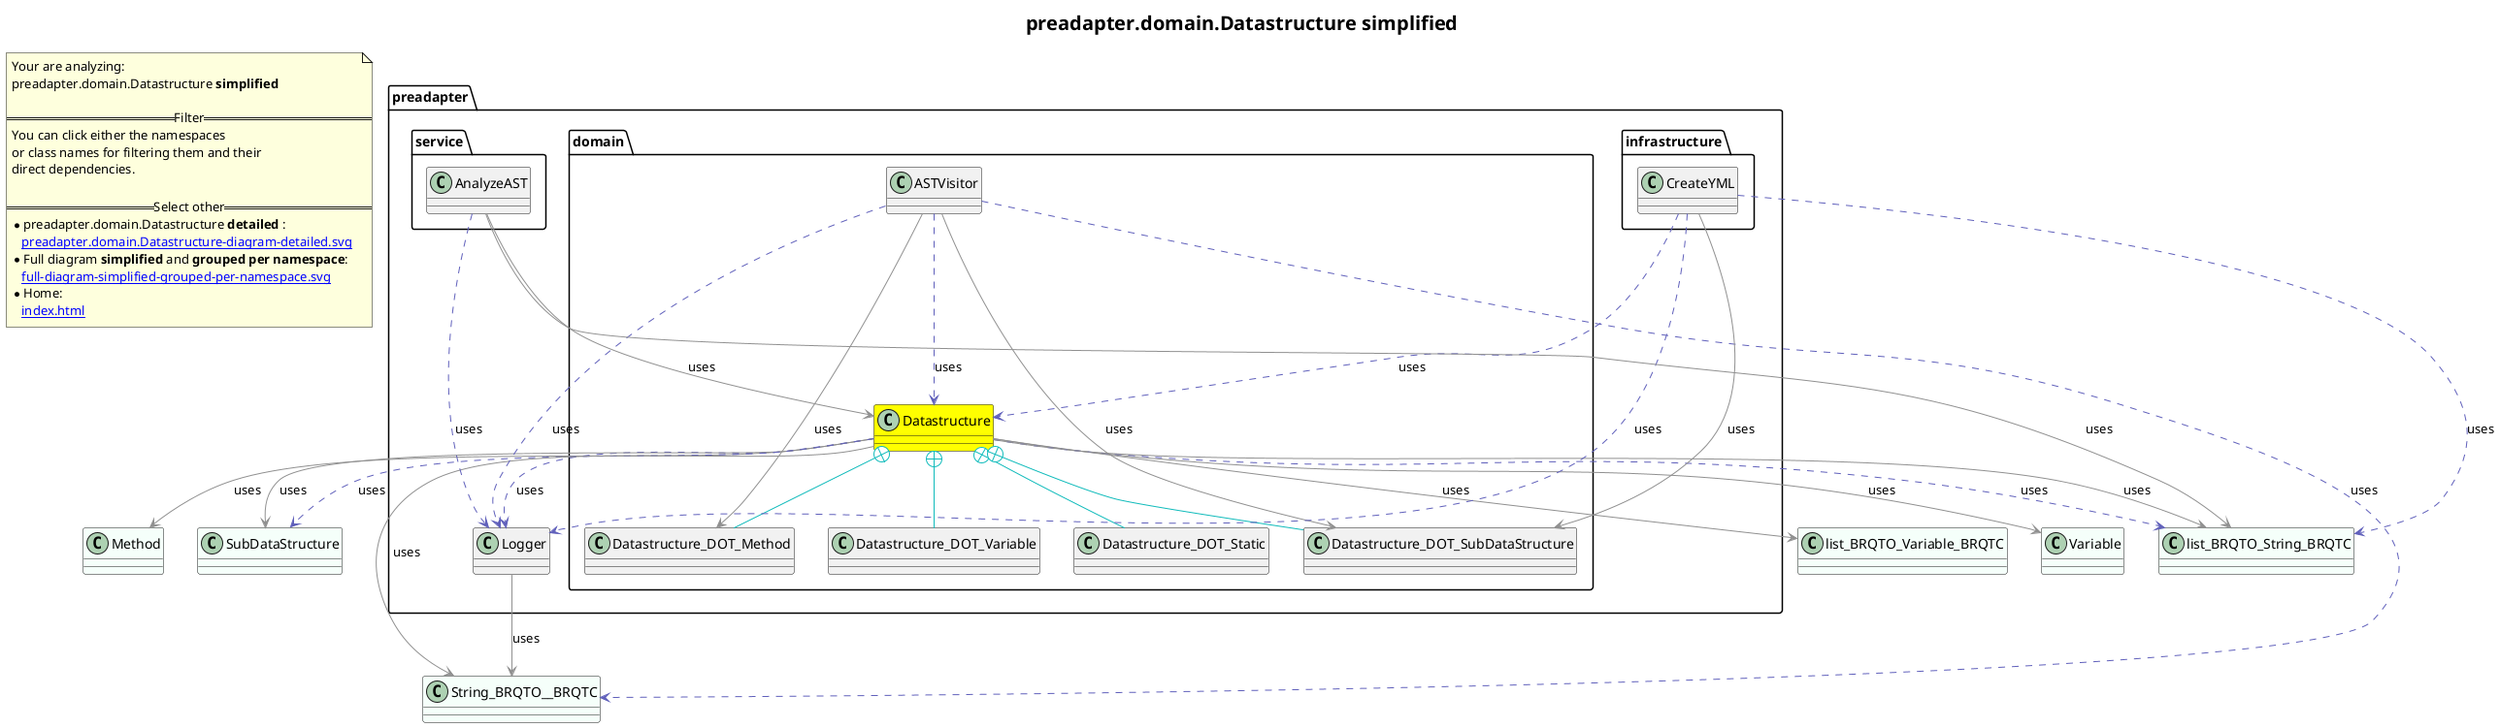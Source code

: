 @startuml
title <size:20>preadapter.domain.Datastructure **simplified** </size>
note "Your are analyzing:\npreadapter.domain.Datastructure **simplified** \n\n==Filter==\nYou can click either the namespaces \nor class names for filtering them and their\ndirect dependencies.\n\n==Select other==\n* preadapter.domain.Datastructure **detailed** :\n   [[preadapter.domain.Datastructure-diagram-detailed.svg]]\n* Full diagram **simplified** and **grouped per namespace**:\n   [[full-diagram-simplified-grouped-per-namespace.svg]]\n* Home:\n   [[index.html]]" as FloatingNote
class list_BRQTO_Variable_BRQTC [[list_BRQTO_Variable_BRQTC-diagram-simplified.svg]] #MintCream {
}
class Variable [[Variable-diagram-simplified.svg]] #MintCream {
}
class Method [[Method-diagram-simplified.svg]] #MintCream {
}
class SubDataStructure [[SubDataStructure-diagram-simplified.svg]] #MintCream {
}
class list_BRQTO_String_BRQTC [[list_BRQTO_String_BRQTC-diagram-simplified.svg]] #MintCream {
}
class String_BRQTO__BRQTC [[String_BRQTO__BRQTC-diagram-simplified.svg]] #MintCream {
}
class preadapter.Logger [[preadapter.Logger-diagram-simplified.svg]]  {
}
  class preadapter.domain.Datastructure [[preadapter.domain.Datastructure-diagram-simplified.svg]] #yellow {
  }
  class preadapter.domain.Datastructure_DOT_Method [[preadapter.domain.Datastructure_DOT_Method-diagram-simplified.svg]]  {
  }
  class preadapter.domain.Datastructure_DOT_Static [[preadapter.domain.Datastructure_DOT_Static-diagram-simplified.svg]]  {
  }
  class preadapter.domain.Datastructure_DOT_Variable [[preadapter.domain.Datastructure_DOT_Variable-diagram-simplified.svg]]  {
  }
  class preadapter.domain.Datastructure_DOT_SubDataStructure [[preadapter.domain.Datastructure_DOT_SubDataStructure-diagram-simplified.svg]]  {
  }
  class preadapter.domain.ASTVisitor [[preadapter.domain.ASTVisitor-diagram-simplified.svg]]  {
  }
  class preadapter.infrastructure.CreateYML [[preadapter.infrastructure.CreateYML-diagram-simplified.svg]]  {
  }
  class preadapter.service.AnalyzeAST [[preadapter.service.AnalyzeAST-diagram-simplified.svg]]  {
  }
 ' *************************************** 
 ' *************************************** 
 ' *************************************** 
' Class relations extracted from namespace:
' 
' Class relations extracted from namespace:
' preadapter
preadapter.Logger -[#909090]-> String_BRQTO__BRQTC  : uses 
' Class relations extracted from namespace:
' preadapter.domain
preadapter.domain.Datastructure +-[#10BBBB]- preadapter.domain.Datastructure_DOT_Method 
preadapter.domain.Datastructure +-[#10BBBB]- preadapter.domain.Datastructure_DOT_Static 
preadapter.domain.Datastructure +-[#10BBBB]- preadapter.domain.Datastructure_DOT_Variable 
preadapter.domain.Datastructure +-[#10BBBB]- preadapter.domain.Datastructure_DOT_SubDataStructure 
preadapter.domain.Datastructure .[#6060BB].> preadapter.Logger  : uses 
preadapter.domain.Datastructure -[#909090]-> list_BRQTO_Variable_BRQTC  : uses 
preadapter.domain.Datastructure -[#909090]-> Variable  : uses 
preadapter.domain.Datastructure -[#909090]-> Method  : uses 
preadapter.domain.Datastructure -[#909090]-> SubDataStructure  : uses 
preadapter.domain.Datastructure .[#6060BB].> SubDataStructure  : uses 
preadapter.domain.Datastructure .[#6060BB].> list_BRQTO_String_BRQTC  : uses 
preadapter.domain.Datastructure -[#909090]-> list_BRQTO_String_BRQTC  : uses 
preadapter.domain.Datastructure -[#909090]-> String_BRQTO__BRQTC  : uses 
preadapter.domain.ASTVisitor .[#6060BB].> preadapter.Logger  : uses 
preadapter.domain.ASTVisitor .[#6060BB].> preadapter.domain.Datastructure  : uses 
preadapter.domain.ASTVisitor -[#909090]-> preadapter.domain.Datastructure_DOT_SubDataStructure  : uses 
preadapter.domain.ASTVisitor -[#909090]-> preadapter.domain.Datastructure_DOT_Method  : uses 
preadapter.domain.ASTVisitor .[#6060BB].> String_BRQTO__BRQTC  : uses 
' Class relations extracted from namespace:
' preadapter.infrastructure
preadapter.infrastructure.CreateYML .[#6060BB].> list_BRQTO_String_BRQTC  : uses 
preadapter.infrastructure.CreateYML .[#6060BB].> preadapter.domain.Datastructure  : uses 
preadapter.infrastructure.CreateYML .[#6060BB].> preadapter.Logger  : uses 
preadapter.infrastructure.CreateYML -[#909090]-> preadapter.domain.Datastructure_DOT_SubDataStructure  : uses 
' Class relations extracted from namespace:
' preadapter.service
preadapter.service.AnalyzeAST .[#6060BB].> preadapter.Logger  : uses 
preadapter.service.AnalyzeAST -[#909090]-> preadapter.domain.Datastructure  : uses 
preadapter.service.AnalyzeAST -[#909090]-> list_BRQTO_String_BRQTC  : uses 
@enduml
